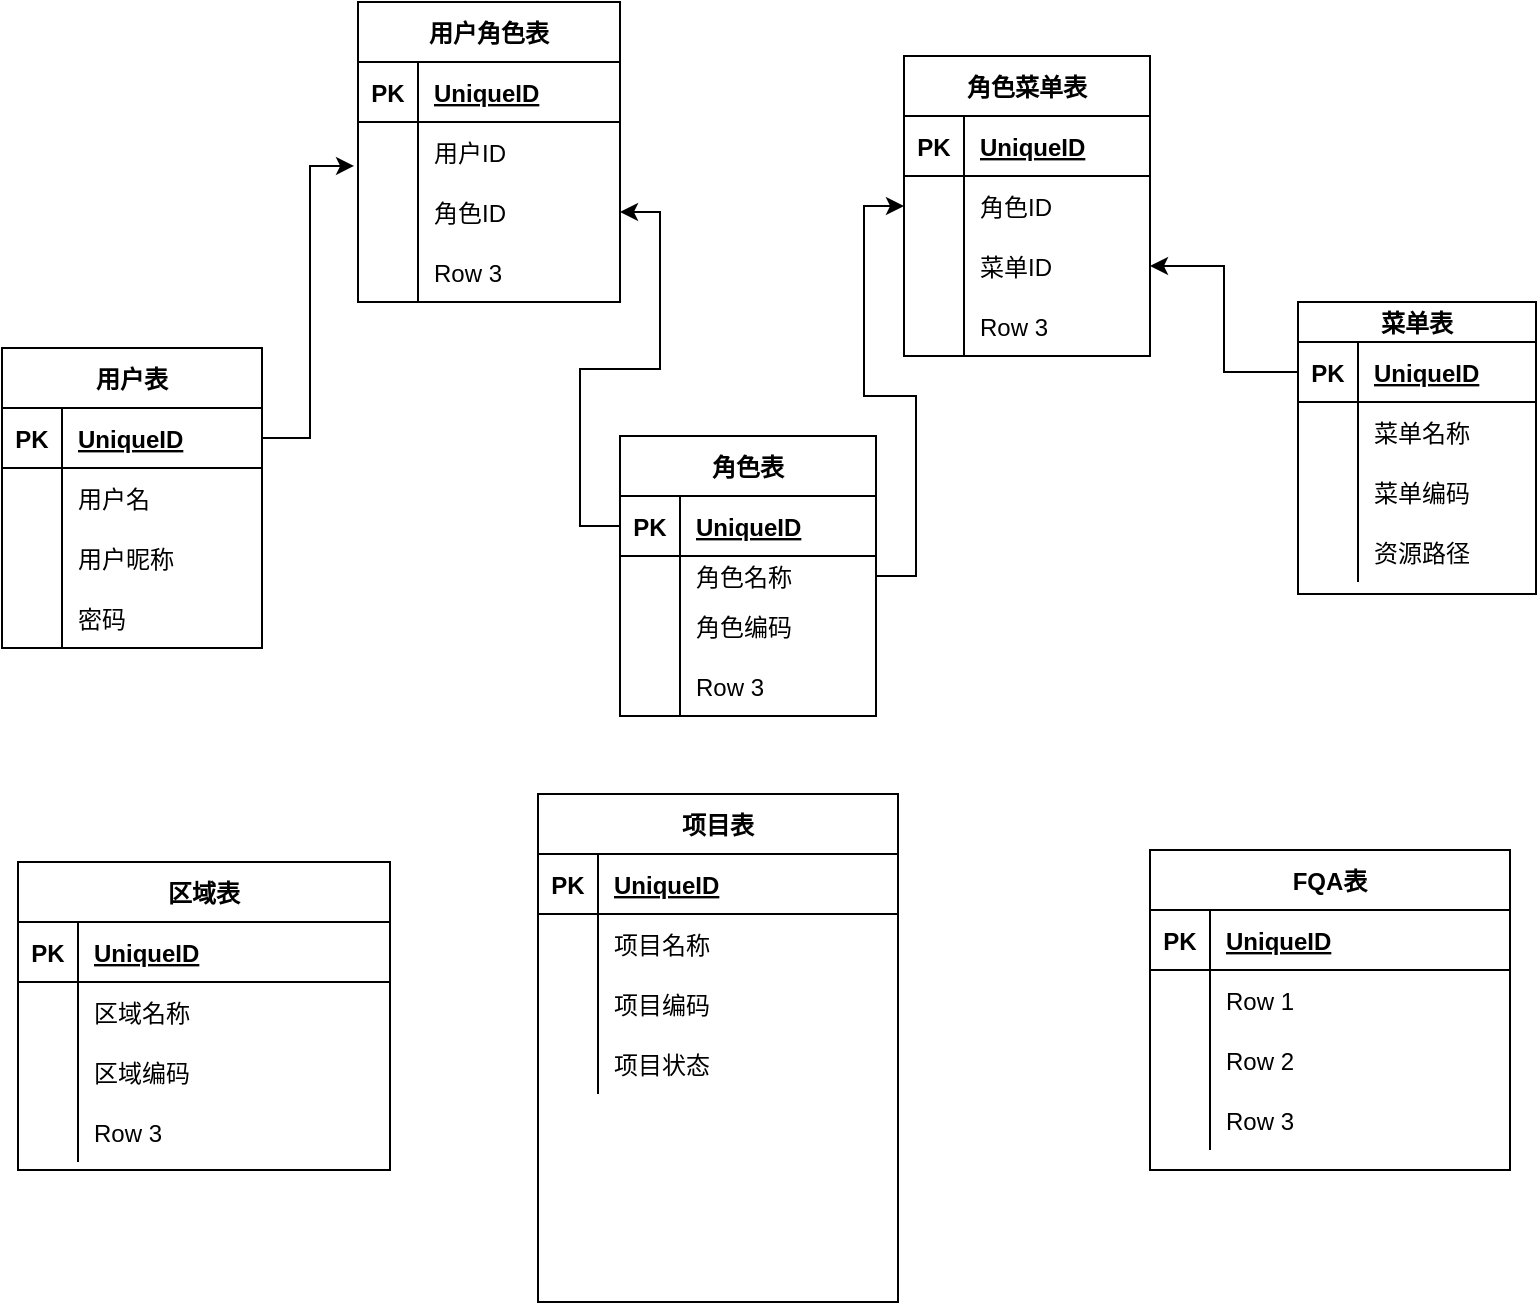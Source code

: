 <mxfile version="20.3.6" type="github">
  <diagram id="muTHEdJeEeEZlj3Ejdtf" name="NEG协同办公系统数模">
    <mxGraphModel dx="1422" dy="762" grid="0" gridSize="10" guides="1" tooltips="1" connect="1" arrows="1" fold="1" page="1" pageScale="1" pageWidth="827" pageHeight="1169" math="0" shadow="0">
      <root>
        <mxCell id="0" />
        <mxCell id="1" parent="0" />
        <mxCell id="1t16tO3uuqF2KSlk5Fm9-1" value="用户表" style="shape=table;startSize=30;container=1;collapsible=1;childLayout=tableLayout;fixedRows=1;rowLines=0;fontStyle=1;align=center;resizeLast=1;" parent="1" vertex="1">
          <mxGeometry x="43" y="195" width="130" height="150" as="geometry" />
        </mxCell>
        <mxCell id="1t16tO3uuqF2KSlk5Fm9-2" value="" style="shape=tableRow;horizontal=0;startSize=0;swimlaneHead=0;swimlaneBody=0;fillColor=none;collapsible=0;dropTarget=0;points=[[0,0.5],[1,0.5]];portConstraint=eastwest;top=0;left=0;right=0;bottom=1;" parent="1t16tO3uuqF2KSlk5Fm9-1" vertex="1">
          <mxGeometry y="30" width="130" height="30" as="geometry" />
        </mxCell>
        <mxCell id="1t16tO3uuqF2KSlk5Fm9-3" value="PK" style="shape=partialRectangle;connectable=0;fillColor=none;top=0;left=0;bottom=0;right=0;fontStyle=1;overflow=hidden;" parent="1t16tO3uuqF2KSlk5Fm9-2" vertex="1">
          <mxGeometry width="30" height="30" as="geometry">
            <mxRectangle width="30" height="30" as="alternateBounds" />
          </mxGeometry>
        </mxCell>
        <mxCell id="1t16tO3uuqF2KSlk5Fm9-4" value="UniqueID" style="shape=partialRectangle;connectable=0;fillColor=none;top=0;left=0;bottom=0;right=0;align=left;spacingLeft=6;fontStyle=5;overflow=hidden;" parent="1t16tO3uuqF2KSlk5Fm9-2" vertex="1">
          <mxGeometry x="30" width="100" height="30" as="geometry">
            <mxRectangle width="100" height="30" as="alternateBounds" />
          </mxGeometry>
        </mxCell>
        <mxCell id="1t16tO3uuqF2KSlk5Fm9-5" value="" style="shape=tableRow;horizontal=0;startSize=0;swimlaneHead=0;swimlaneBody=0;fillColor=none;collapsible=0;dropTarget=0;points=[[0,0.5],[1,0.5]];portConstraint=eastwest;top=0;left=0;right=0;bottom=0;" parent="1t16tO3uuqF2KSlk5Fm9-1" vertex="1">
          <mxGeometry y="60" width="130" height="30" as="geometry" />
        </mxCell>
        <mxCell id="1t16tO3uuqF2KSlk5Fm9-6" value="" style="shape=partialRectangle;connectable=0;fillColor=none;top=0;left=0;bottom=0;right=0;editable=1;overflow=hidden;" parent="1t16tO3uuqF2KSlk5Fm9-5" vertex="1">
          <mxGeometry width="30" height="30" as="geometry">
            <mxRectangle width="30" height="30" as="alternateBounds" />
          </mxGeometry>
        </mxCell>
        <mxCell id="1t16tO3uuqF2KSlk5Fm9-7" value="用户名" style="shape=partialRectangle;connectable=0;fillColor=none;top=0;left=0;bottom=0;right=0;align=left;spacingLeft=6;overflow=hidden;" parent="1t16tO3uuqF2KSlk5Fm9-5" vertex="1">
          <mxGeometry x="30" width="100" height="30" as="geometry">
            <mxRectangle width="100" height="30" as="alternateBounds" />
          </mxGeometry>
        </mxCell>
        <mxCell id="1t16tO3uuqF2KSlk5Fm9-8" value="" style="shape=tableRow;horizontal=0;startSize=0;swimlaneHead=0;swimlaneBody=0;fillColor=none;collapsible=0;dropTarget=0;points=[[0,0.5],[1,0.5]];portConstraint=eastwest;top=0;left=0;right=0;bottom=0;" parent="1t16tO3uuqF2KSlk5Fm9-1" vertex="1">
          <mxGeometry y="90" width="130" height="30" as="geometry" />
        </mxCell>
        <mxCell id="1t16tO3uuqF2KSlk5Fm9-9" value="" style="shape=partialRectangle;connectable=0;fillColor=none;top=0;left=0;bottom=0;right=0;editable=1;overflow=hidden;" parent="1t16tO3uuqF2KSlk5Fm9-8" vertex="1">
          <mxGeometry width="30" height="30" as="geometry">
            <mxRectangle width="30" height="30" as="alternateBounds" />
          </mxGeometry>
        </mxCell>
        <mxCell id="1t16tO3uuqF2KSlk5Fm9-10" value="用户昵称" style="shape=partialRectangle;connectable=0;fillColor=none;top=0;left=0;bottom=0;right=0;align=left;spacingLeft=6;overflow=hidden;" parent="1t16tO3uuqF2KSlk5Fm9-8" vertex="1">
          <mxGeometry x="30" width="100" height="30" as="geometry">
            <mxRectangle width="100" height="30" as="alternateBounds" />
          </mxGeometry>
        </mxCell>
        <mxCell id="1t16tO3uuqF2KSlk5Fm9-11" value="" style="shape=tableRow;horizontal=0;startSize=0;swimlaneHead=0;swimlaneBody=0;fillColor=none;collapsible=0;dropTarget=0;points=[[0,0.5],[1,0.5]];portConstraint=eastwest;top=0;left=0;right=0;bottom=0;" parent="1t16tO3uuqF2KSlk5Fm9-1" vertex="1">
          <mxGeometry y="120" width="130" height="30" as="geometry" />
        </mxCell>
        <mxCell id="1t16tO3uuqF2KSlk5Fm9-12" value="" style="shape=partialRectangle;connectable=0;fillColor=none;top=0;left=0;bottom=0;right=0;editable=1;overflow=hidden;" parent="1t16tO3uuqF2KSlk5Fm9-11" vertex="1">
          <mxGeometry width="30" height="30" as="geometry">
            <mxRectangle width="30" height="30" as="alternateBounds" />
          </mxGeometry>
        </mxCell>
        <mxCell id="1t16tO3uuqF2KSlk5Fm9-13" value="密码" style="shape=partialRectangle;connectable=0;fillColor=none;top=0;left=0;bottom=0;right=0;align=left;spacingLeft=6;overflow=hidden;" parent="1t16tO3uuqF2KSlk5Fm9-11" vertex="1">
          <mxGeometry x="30" width="100" height="30" as="geometry">
            <mxRectangle width="100" height="30" as="alternateBounds" />
          </mxGeometry>
        </mxCell>
        <mxCell id="1t16tO3uuqF2KSlk5Fm9-14" value="角色表" style="shape=table;startSize=30;container=1;collapsible=1;childLayout=tableLayout;fixedRows=1;rowLines=0;fontStyle=1;align=center;resizeLast=1;" parent="1" vertex="1">
          <mxGeometry x="352" y="239" width="128" height="140" as="geometry" />
        </mxCell>
        <mxCell id="1t16tO3uuqF2KSlk5Fm9-15" value="" style="shape=tableRow;horizontal=0;startSize=0;swimlaneHead=0;swimlaneBody=0;fillColor=none;collapsible=0;dropTarget=0;points=[[0,0.5],[1,0.5]];portConstraint=eastwest;top=0;left=0;right=0;bottom=1;" parent="1t16tO3uuqF2KSlk5Fm9-14" vertex="1">
          <mxGeometry y="30" width="128" height="30" as="geometry" />
        </mxCell>
        <mxCell id="1t16tO3uuqF2KSlk5Fm9-16" value="PK" style="shape=partialRectangle;connectable=0;fillColor=none;top=0;left=0;bottom=0;right=0;fontStyle=1;overflow=hidden;" parent="1t16tO3uuqF2KSlk5Fm9-15" vertex="1">
          <mxGeometry width="30" height="30" as="geometry">
            <mxRectangle width="30" height="30" as="alternateBounds" />
          </mxGeometry>
        </mxCell>
        <mxCell id="1t16tO3uuqF2KSlk5Fm9-17" value="UniqueID" style="shape=partialRectangle;connectable=0;fillColor=none;top=0;left=0;bottom=0;right=0;align=left;spacingLeft=6;fontStyle=5;overflow=hidden;" parent="1t16tO3uuqF2KSlk5Fm9-15" vertex="1">
          <mxGeometry x="30" width="98" height="30" as="geometry">
            <mxRectangle width="98" height="30" as="alternateBounds" />
          </mxGeometry>
        </mxCell>
        <mxCell id="1t16tO3uuqF2KSlk5Fm9-18" value="" style="shape=tableRow;horizontal=0;startSize=0;swimlaneHead=0;swimlaneBody=0;fillColor=none;collapsible=0;dropTarget=0;points=[[0,0.5],[1,0.5]];portConstraint=eastwest;top=0;left=0;right=0;bottom=0;" parent="1t16tO3uuqF2KSlk5Fm9-14" vertex="1">
          <mxGeometry y="60" width="128" height="20" as="geometry" />
        </mxCell>
        <mxCell id="1t16tO3uuqF2KSlk5Fm9-19" value="" style="shape=partialRectangle;connectable=0;fillColor=none;top=0;left=0;bottom=0;right=0;editable=1;overflow=hidden;" parent="1t16tO3uuqF2KSlk5Fm9-18" vertex="1">
          <mxGeometry width="30" height="20" as="geometry">
            <mxRectangle width="30" height="20" as="alternateBounds" />
          </mxGeometry>
        </mxCell>
        <mxCell id="1t16tO3uuqF2KSlk5Fm9-20" value="角色名称" style="shape=partialRectangle;connectable=0;fillColor=none;top=0;left=0;bottom=0;right=0;align=left;spacingLeft=6;overflow=hidden;" parent="1t16tO3uuqF2KSlk5Fm9-18" vertex="1">
          <mxGeometry x="30" width="98" height="20" as="geometry">
            <mxRectangle width="98" height="20" as="alternateBounds" />
          </mxGeometry>
        </mxCell>
        <mxCell id="1t16tO3uuqF2KSlk5Fm9-21" value="" style="shape=tableRow;horizontal=0;startSize=0;swimlaneHead=0;swimlaneBody=0;fillColor=none;collapsible=0;dropTarget=0;points=[[0,0.5],[1,0.5]];portConstraint=eastwest;top=0;left=0;right=0;bottom=0;" parent="1t16tO3uuqF2KSlk5Fm9-14" vertex="1">
          <mxGeometry y="80" width="128" height="30" as="geometry" />
        </mxCell>
        <mxCell id="1t16tO3uuqF2KSlk5Fm9-22" value="" style="shape=partialRectangle;connectable=0;fillColor=none;top=0;left=0;bottom=0;right=0;editable=1;overflow=hidden;" parent="1t16tO3uuqF2KSlk5Fm9-21" vertex="1">
          <mxGeometry width="30" height="30" as="geometry">
            <mxRectangle width="30" height="30" as="alternateBounds" />
          </mxGeometry>
        </mxCell>
        <mxCell id="1t16tO3uuqF2KSlk5Fm9-23" value="角色编码" style="shape=partialRectangle;connectable=0;fillColor=none;top=0;left=0;bottom=0;right=0;align=left;spacingLeft=6;overflow=hidden;" parent="1t16tO3uuqF2KSlk5Fm9-21" vertex="1">
          <mxGeometry x="30" width="98" height="30" as="geometry">
            <mxRectangle width="98" height="30" as="alternateBounds" />
          </mxGeometry>
        </mxCell>
        <mxCell id="1t16tO3uuqF2KSlk5Fm9-24" value="" style="shape=tableRow;horizontal=0;startSize=0;swimlaneHead=0;swimlaneBody=0;fillColor=none;collapsible=0;dropTarget=0;points=[[0,0.5],[1,0.5]];portConstraint=eastwest;top=0;left=0;right=0;bottom=0;" parent="1t16tO3uuqF2KSlk5Fm9-14" vertex="1">
          <mxGeometry y="110" width="128" height="30" as="geometry" />
        </mxCell>
        <mxCell id="1t16tO3uuqF2KSlk5Fm9-25" value="" style="shape=partialRectangle;connectable=0;fillColor=none;top=0;left=0;bottom=0;right=0;editable=1;overflow=hidden;" parent="1t16tO3uuqF2KSlk5Fm9-24" vertex="1">
          <mxGeometry width="30" height="30" as="geometry">
            <mxRectangle width="30" height="30" as="alternateBounds" />
          </mxGeometry>
        </mxCell>
        <mxCell id="1t16tO3uuqF2KSlk5Fm9-26" value="Row 3" style="shape=partialRectangle;connectable=0;fillColor=none;top=0;left=0;bottom=0;right=0;align=left;spacingLeft=6;overflow=hidden;" parent="1t16tO3uuqF2KSlk5Fm9-24" vertex="1">
          <mxGeometry x="30" width="98" height="30" as="geometry">
            <mxRectangle width="98" height="30" as="alternateBounds" />
          </mxGeometry>
        </mxCell>
        <mxCell id="1t16tO3uuqF2KSlk5Fm9-27" value="菜单表" style="shape=table;startSize=20;container=1;collapsible=1;childLayout=tableLayout;fixedRows=1;rowLines=0;fontStyle=1;align=center;resizeLast=1;" parent="1" vertex="1">
          <mxGeometry x="691" y="172" width="119" height="146" as="geometry" />
        </mxCell>
        <mxCell id="1t16tO3uuqF2KSlk5Fm9-28" value="" style="shape=tableRow;horizontal=0;startSize=0;swimlaneHead=0;swimlaneBody=0;fillColor=none;collapsible=0;dropTarget=0;points=[[0,0.5],[1,0.5]];portConstraint=eastwest;top=0;left=0;right=0;bottom=1;" parent="1t16tO3uuqF2KSlk5Fm9-27" vertex="1">
          <mxGeometry y="20" width="119" height="30" as="geometry" />
        </mxCell>
        <mxCell id="1t16tO3uuqF2KSlk5Fm9-29" value="PK" style="shape=partialRectangle;connectable=0;fillColor=none;top=0;left=0;bottom=0;right=0;fontStyle=1;overflow=hidden;" parent="1t16tO3uuqF2KSlk5Fm9-28" vertex="1">
          <mxGeometry width="30" height="30" as="geometry">
            <mxRectangle width="30" height="30" as="alternateBounds" />
          </mxGeometry>
        </mxCell>
        <mxCell id="1t16tO3uuqF2KSlk5Fm9-30" value="UniqueID" style="shape=partialRectangle;connectable=0;fillColor=none;top=0;left=0;bottom=0;right=0;align=left;spacingLeft=6;fontStyle=5;overflow=hidden;" parent="1t16tO3uuqF2KSlk5Fm9-28" vertex="1">
          <mxGeometry x="30" width="89" height="30" as="geometry">
            <mxRectangle width="89" height="30" as="alternateBounds" />
          </mxGeometry>
        </mxCell>
        <mxCell id="1t16tO3uuqF2KSlk5Fm9-31" value="" style="shape=tableRow;horizontal=0;startSize=0;swimlaneHead=0;swimlaneBody=0;fillColor=none;collapsible=0;dropTarget=0;points=[[0,0.5],[1,0.5]];portConstraint=eastwest;top=0;left=0;right=0;bottom=0;" parent="1t16tO3uuqF2KSlk5Fm9-27" vertex="1">
          <mxGeometry y="50" width="119" height="30" as="geometry" />
        </mxCell>
        <mxCell id="1t16tO3uuqF2KSlk5Fm9-32" value="" style="shape=partialRectangle;connectable=0;fillColor=none;top=0;left=0;bottom=0;right=0;editable=1;overflow=hidden;" parent="1t16tO3uuqF2KSlk5Fm9-31" vertex="1">
          <mxGeometry width="30" height="30" as="geometry">
            <mxRectangle width="30" height="30" as="alternateBounds" />
          </mxGeometry>
        </mxCell>
        <mxCell id="1t16tO3uuqF2KSlk5Fm9-33" value="菜单名称" style="shape=partialRectangle;connectable=0;fillColor=none;top=0;left=0;bottom=0;right=0;align=left;spacingLeft=6;overflow=hidden;" parent="1t16tO3uuqF2KSlk5Fm9-31" vertex="1">
          <mxGeometry x="30" width="89" height="30" as="geometry">
            <mxRectangle width="89" height="30" as="alternateBounds" />
          </mxGeometry>
        </mxCell>
        <mxCell id="1t16tO3uuqF2KSlk5Fm9-34" value="" style="shape=tableRow;horizontal=0;startSize=0;swimlaneHead=0;swimlaneBody=0;fillColor=none;collapsible=0;dropTarget=0;points=[[0,0.5],[1,0.5]];portConstraint=eastwest;top=0;left=0;right=0;bottom=0;" parent="1t16tO3uuqF2KSlk5Fm9-27" vertex="1">
          <mxGeometry y="80" width="119" height="30" as="geometry" />
        </mxCell>
        <mxCell id="1t16tO3uuqF2KSlk5Fm9-35" value="" style="shape=partialRectangle;connectable=0;fillColor=none;top=0;left=0;bottom=0;right=0;editable=1;overflow=hidden;" parent="1t16tO3uuqF2KSlk5Fm9-34" vertex="1">
          <mxGeometry width="30" height="30" as="geometry">
            <mxRectangle width="30" height="30" as="alternateBounds" />
          </mxGeometry>
        </mxCell>
        <mxCell id="1t16tO3uuqF2KSlk5Fm9-36" value="菜单编码" style="shape=partialRectangle;connectable=0;fillColor=none;top=0;left=0;bottom=0;right=0;align=left;spacingLeft=6;overflow=hidden;" parent="1t16tO3uuqF2KSlk5Fm9-34" vertex="1">
          <mxGeometry x="30" width="89" height="30" as="geometry">
            <mxRectangle width="89" height="30" as="alternateBounds" />
          </mxGeometry>
        </mxCell>
        <mxCell id="1t16tO3uuqF2KSlk5Fm9-37" value="" style="shape=tableRow;horizontal=0;startSize=0;swimlaneHead=0;swimlaneBody=0;fillColor=none;collapsible=0;dropTarget=0;points=[[0,0.5],[1,0.5]];portConstraint=eastwest;top=0;left=0;right=0;bottom=0;" parent="1t16tO3uuqF2KSlk5Fm9-27" vertex="1">
          <mxGeometry y="110" width="119" height="30" as="geometry" />
        </mxCell>
        <mxCell id="1t16tO3uuqF2KSlk5Fm9-38" value="" style="shape=partialRectangle;connectable=0;fillColor=none;top=0;left=0;bottom=0;right=0;editable=1;overflow=hidden;" parent="1t16tO3uuqF2KSlk5Fm9-37" vertex="1">
          <mxGeometry width="30" height="30" as="geometry">
            <mxRectangle width="30" height="30" as="alternateBounds" />
          </mxGeometry>
        </mxCell>
        <mxCell id="1t16tO3uuqF2KSlk5Fm9-39" value="资源路径" style="shape=partialRectangle;connectable=0;fillColor=none;top=0;left=0;bottom=0;right=0;align=left;spacingLeft=6;overflow=hidden;" parent="1t16tO3uuqF2KSlk5Fm9-37" vertex="1">
          <mxGeometry x="30" width="89" height="30" as="geometry">
            <mxRectangle width="89" height="30" as="alternateBounds" />
          </mxGeometry>
        </mxCell>
        <mxCell id="1t16tO3uuqF2KSlk5Fm9-40" value="用户角色表" style="shape=table;startSize=30;container=1;collapsible=1;childLayout=tableLayout;fixedRows=1;rowLines=0;fontStyle=1;align=center;resizeLast=1;" parent="1" vertex="1">
          <mxGeometry x="221" y="22" width="131" height="150" as="geometry" />
        </mxCell>
        <mxCell id="1t16tO3uuqF2KSlk5Fm9-41" value="" style="shape=tableRow;horizontal=0;startSize=0;swimlaneHead=0;swimlaneBody=0;fillColor=none;collapsible=0;dropTarget=0;points=[[0,0.5],[1,0.5]];portConstraint=eastwest;top=0;left=0;right=0;bottom=1;" parent="1t16tO3uuqF2KSlk5Fm9-40" vertex="1">
          <mxGeometry y="30" width="131" height="30" as="geometry" />
        </mxCell>
        <mxCell id="1t16tO3uuqF2KSlk5Fm9-42" value="PK" style="shape=partialRectangle;connectable=0;fillColor=none;top=0;left=0;bottom=0;right=0;fontStyle=1;overflow=hidden;" parent="1t16tO3uuqF2KSlk5Fm9-41" vertex="1">
          <mxGeometry width="30" height="30" as="geometry">
            <mxRectangle width="30" height="30" as="alternateBounds" />
          </mxGeometry>
        </mxCell>
        <mxCell id="1t16tO3uuqF2KSlk5Fm9-43" value="UniqueID" style="shape=partialRectangle;connectable=0;fillColor=none;top=0;left=0;bottom=0;right=0;align=left;spacingLeft=6;fontStyle=5;overflow=hidden;" parent="1t16tO3uuqF2KSlk5Fm9-41" vertex="1">
          <mxGeometry x="30" width="101" height="30" as="geometry">
            <mxRectangle width="101" height="30" as="alternateBounds" />
          </mxGeometry>
        </mxCell>
        <mxCell id="1t16tO3uuqF2KSlk5Fm9-44" value="" style="shape=tableRow;horizontal=0;startSize=0;swimlaneHead=0;swimlaneBody=0;fillColor=none;collapsible=0;dropTarget=0;points=[[0,0.5],[1,0.5]];portConstraint=eastwest;top=0;left=0;right=0;bottom=0;" parent="1t16tO3uuqF2KSlk5Fm9-40" vertex="1">
          <mxGeometry y="60" width="131" height="30" as="geometry" />
        </mxCell>
        <mxCell id="1t16tO3uuqF2KSlk5Fm9-45" value="" style="shape=partialRectangle;connectable=0;fillColor=none;top=0;left=0;bottom=0;right=0;editable=1;overflow=hidden;" parent="1t16tO3uuqF2KSlk5Fm9-44" vertex="1">
          <mxGeometry width="30" height="30" as="geometry">
            <mxRectangle width="30" height="30" as="alternateBounds" />
          </mxGeometry>
        </mxCell>
        <mxCell id="1t16tO3uuqF2KSlk5Fm9-46" value="用户ID" style="shape=partialRectangle;connectable=0;fillColor=none;top=0;left=0;bottom=0;right=0;align=left;spacingLeft=6;overflow=hidden;" parent="1t16tO3uuqF2KSlk5Fm9-44" vertex="1">
          <mxGeometry x="30" width="101" height="30" as="geometry">
            <mxRectangle width="101" height="30" as="alternateBounds" />
          </mxGeometry>
        </mxCell>
        <mxCell id="1t16tO3uuqF2KSlk5Fm9-47" value="" style="shape=tableRow;horizontal=0;startSize=0;swimlaneHead=0;swimlaneBody=0;fillColor=none;collapsible=0;dropTarget=0;points=[[0,0.5],[1,0.5]];portConstraint=eastwest;top=0;left=0;right=0;bottom=0;" parent="1t16tO3uuqF2KSlk5Fm9-40" vertex="1">
          <mxGeometry y="90" width="131" height="30" as="geometry" />
        </mxCell>
        <mxCell id="1t16tO3uuqF2KSlk5Fm9-48" value="" style="shape=partialRectangle;connectable=0;fillColor=none;top=0;left=0;bottom=0;right=0;editable=1;overflow=hidden;" parent="1t16tO3uuqF2KSlk5Fm9-47" vertex="1">
          <mxGeometry width="30" height="30" as="geometry">
            <mxRectangle width="30" height="30" as="alternateBounds" />
          </mxGeometry>
        </mxCell>
        <mxCell id="1t16tO3uuqF2KSlk5Fm9-49" value="角色ID" style="shape=partialRectangle;connectable=0;fillColor=none;top=0;left=0;bottom=0;right=0;align=left;spacingLeft=6;overflow=hidden;" parent="1t16tO3uuqF2KSlk5Fm9-47" vertex="1">
          <mxGeometry x="30" width="101" height="30" as="geometry">
            <mxRectangle width="101" height="30" as="alternateBounds" />
          </mxGeometry>
        </mxCell>
        <mxCell id="1t16tO3uuqF2KSlk5Fm9-50" value="" style="shape=tableRow;horizontal=0;startSize=0;swimlaneHead=0;swimlaneBody=0;fillColor=none;collapsible=0;dropTarget=0;points=[[0,0.5],[1,0.5]];portConstraint=eastwest;top=0;left=0;right=0;bottom=0;" parent="1t16tO3uuqF2KSlk5Fm9-40" vertex="1">
          <mxGeometry y="120" width="131" height="30" as="geometry" />
        </mxCell>
        <mxCell id="1t16tO3uuqF2KSlk5Fm9-51" value="" style="shape=partialRectangle;connectable=0;fillColor=none;top=0;left=0;bottom=0;right=0;editable=1;overflow=hidden;" parent="1t16tO3uuqF2KSlk5Fm9-50" vertex="1">
          <mxGeometry width="30" height="30" as="geometry">
            <mxRectangle width="30" height="30" as="alternateBounds" />
          </mxGeometry>
        </mxCell>
        <mxCell id="1t16tO3uuqF2KSlk5Fm9-52" value="Row 3" style="shape=partialRectangle;connectable=0;fillColor=none;top=0;left=0;bottom=0;right=0;align=left;spacingLeft=6;overflow=hidden;" parent="1t16tO3uuqF2KSlk5Fm9-50" vertex="1">
          <mxGeometry x="30" width="101" height="30" as="geometry">
            <mxRectangle width="101" height="30" as="alternateBounds" />
          </mxGeometry>
        </mxCell>
        <mxCell id="1t16tO3uuqF2KSlk5Fm9-53" value="角色菜单表" style="shape=table;startSize=30;container=1;collapsible=1;childLayout=tableLayout;fixedRows=1;rowLines=0;fontStyle=1;align=center;resizeLast=1;" parent="1" vertex="1">
          <mxGeometry x="494" y="49" width="123" height="150" as="geometry" />
        </mxCell>
        <mxCell id="1t16tO3uuqF2KSlk5Fm9-54" value="" style="shape=tableRow;horizontal=0;startSize=0;swimlaneHead=0;swimlaneBody=0;fillColor=none;collapsible=0;dropTarget=0;points=[[0,0.5],[1,0.5]];portConstraint=eastwest;top=0;left=0;right=0;bottom=1;" parent="1t16tO3uuqF2KSlk5Fm9-53" vertex="1">
          <mxGeometry y="30" width="123" height="30" as="geometry" />
        </mxCell>
        <mxCell id="1t16tO3uuqF2KSlk5Fm9-55" value="PK" style="shape=partialRectangle;connectable=0;fillColor=none;top=0;left=0;bottom=0;right=0;fontStyle=1;overflow=hidden;" parent="1t16tO3uuqF2KSlk5Fm9-54" vertex="1">
          <mxGeometry width="30" height="30" as="geometry">
            <mxRectangle width="30" height="30" as="alternateBounds" />
          </mxGeometry>
        </mxCell>
        <mxCell id="1t16tO3uuqF2KSlk5Fm9-56" value="UniqueID" style="shape=partialRectangle;connectable=0;fillColor=none;top=0;left=0;bottom=0;right=0;align=left;spacingLeft=6;fontStyle=5;overflow=hidden;" parent="1t16tO3uuqF2KSlk5Fm9-54" vertex="1">
          <mxGeometry x="30" width="93" height="30" as="geometry">
            <mxRectangle width="93" height="30" as="alternateBounds" />
          </mxGeometry>
        </mxCell>
        <mxCell id="1t16tO3uuqF2KSlk5Fm9-57" value="" style="shape=tableRow;horizontal=0;startSize=0;swimlaneHead=0;swimlaneBody=0;fillColor=none;collapsible=0;dropTarget=0;points=[[0,0.5],[1,0.5]];portConstraint=eastwest;top=0;left=0;right=0;bottom=0;" parent="1t16tO3uuqF2KSlk5Fm9-53" vertex="1">
          <mxGeometry y="60" width="123" height="30" as="geometry" />
        </mxCell>
        <mxCell id="1t16tO3uuqF2KSlk5Fm9-58" value="" style="shape=partialRectangle;connectable=0;fillColor=none;top=0;left=0;bottom=0;right=0;editable=1;overflow=hidden;" parent="1t16tO3uuqF2KSlk5Fm9-57" vertex="1">
          <mxGeometry width="30" height="30" as="geometry">
            <mxRectangle width="30" height="30" as="alternateBounds" />
          </mxGeometry>
        </mxCell>
        <mxCell id="1t16tO3uuqF2KSlk5Fm9-59" value="角色ID" style="shape=partialRectangle;connectable=0;fillColor=none;top=0;left=0;bottom=0;right=0;align=left;spacingLeft=6;overflow=hidden;" parent="1t16tO3uuqF2KSlk5Fm9-57" vertex="1">
          <mxGeometry x="30" width="93" height="30" as="geometry">
            <mxRectangle width="93" height="30" as="alternateBounds" />
          </mxGeometry>
        </mxCell>
        <mxCell id="1t16tO3uuqF2KSlk5Fm9-60" value="" style="shape=tableRow;horizontal=0;startSize=0;swimlaneHead=0;swimlaneBody=0;fillColor=none;collapsible=0;dropTarget=0;points=[[0,0.5],[1,0.5]];portConstraint=eastwest;top=0;left=0;right=0;bottom=0;" parent="1t16tO3uuqF2KSlk5Fm9-53" vertex="1">
          <mxGeometry y="90" width="123" height="30" as="geometry" />
        </mxCell>
        <mxCell id="1t16tO3uuqF2KSlk5Fm9-61" value="" style="shape=partialRectangle;connectable=0;fillColor=none;top=0;left=0;bottom=0;right=0;editable=1;overflow=hidden;" parent="1t16tO3uuqF2KSlk5Fm9-60" vertex="1">
          <mxGeometry width="30" height="30" as="geometry">
            <mxRectangle width="30" height="30" as="alternateBounds" />
          </mxGeometry>
        </mxCell>
        <mxCell id="1t16tO3uuqF2KSlk5Fm9-62" value="菜单ID" style="shape=partialRectangle;connectable=0;fillColor=none;top=0;left=0;bottom=0;right=0;align=left;spacingLeft=6;overflow=hidden;" parent="1t16tO3uuqF2KSlk5Fm9-60" vertex="1">
          <mxGeometry x="30" width="93" height="30" as="geometry">
            <mxRectangle width="93" height="30" as="alternateBounds" />
          </mxGeometry>
        </mxCell>
        <mxCell id="1t16tO3uuqF2KSlk5Fm9-63" value="" style="shape=tableRow;horizontal=0;startSize=0;swimlaneHead=0;swimlaneBody=0;fillColor=none;collapsible=0;dropTarget=0;points=[[0,0.5],[1,0.5]];portConstraint=eastwest;top=0;left=0;right=0;bottom=0;" parent="1t16tO3uuqF2KSlk5Fm9-53" vertex="1">
          <mxGeometry y="120" width="123" height="30" as="geometry" />
        </mxCell>
        <mxCell id="1t16tO3uuqF2KSlk5Fm9-64" value="" style="shape=partialRectangle;connectable=0;fillColor=none;top=0;left=0;bottom=0;right=0;editable=1;overflow=hidden;" parent="1t16tO3uuqF2KSlk5Fm9-63" vertex="1">
          <mxGeometry width="30" height="30" as="geometry">
            <mxRectangle width="30" height="30" as="alternateBounds" />
          </mxGeometry>
        </mxCell>
        <mxCell id="1t16tO3uuqF2KSlk5Fm9-65" value="Row 3" style="shape=partialRectangle;connectable=0;fillColor=none;top=0;left=0;bottom=0;right=0;align=left;spacingLeft=6;overflow=hidden;" parent="1t16tO3uuqF2KSlk5Fm9-63" vertex="1">
          <mxGeometry x="30" width="93" height="30" as="geometry">
            <mxRectangle width="93" height="30" as="alternateBounds" />
          </mxGeometry>
        </mxCell>
        <mxCell id="1t16tO3uuqF2KSlk5Fm9-66" style="edgeStyle=orthogonalEdgeStyle;rounded=0;orthogonalLoop=1;jettySize=auto;html=1;entryX=-0.015;entryY=0.733;entryDx=0;entryDy=0;entryPerimeter=0;" parent="1" source="1t16tO3uuqF2KSlk5Fm9-2" target="1t16tO3uuqF2KSlk5Fm9-44" edge="1">
          <mxGeometry relative="1" as="geometry" />
        </mxCell>
        <mxCell id="1t16tO3uuqF2KSlk5Fm9-67" style="edgeStyle=orthogonalEdgeStyle;rounded=0;orthogonalLoop=1;jettySize=auto;html=1;" parent="1" source="1t16tO3uuqF2KSlk5Fm9-15" target="1t16tO3uuqF2KSlk5Fm9-47" edge="1">
          <mxGeometry relative="1" as="geometry" />
        </mxCell>
        <mxCell id="1t16tO3uuqF2KSlk5Fm9-68" style="edgeStyle=orthogonalEdgeStyle;rounded=0;orthogonalLoop=1;jettySize=auto;html=1;entryX=0;entryY=0.5;entryDx=0;entryDy=0;" parent="1" source="1t16tO3uuqF2KSlk5Fm9-18" target="1t16tO3uuqF2KSlk5Fm9-57" edge="1">
          <mxGeometry relative="1" as="geometry" />
        </mxCell>
        <mxCell id="1t16tO3uuqF2KSlk5Fm9-69" style="edgeStyle=orthogonalEdgeStyle;rounded=0;orthogonalLoop=1;jettySize=auto;html=1;entryX=1;entryY=0.5;entryDx=0;entryDy=0;" parent="1" source="1t16tO3uuqF2KSlk5Fm9-28" target="1t16tO3uuqF2KSlk5Fm9-60" edge="1">
          <mxGeometry relative="1" as="geometry" />
        </mxCell>
        <mxCell id="1t16tO3uuqF2KSlk5Fm9-70" value="区域表" style="shape=table;startSize=30;container=1;collapsible=1;childLayout=tableLayout;fixedRows=1;rowLines=0;fontStyle=1;align=center;resizeLast=1;" parent="1" vertex="1">
          <mxGeometry x="51" y="452" width="186" height="154" as="geometry" />
        </mxCell>
        <mxCell id="1t16tO3uuqF2KSlk5Fm9-71" value="" style="shape=tableRow;horizontal=0;startSize=0;swimlaneHead=0;swimlaneBody=0;fillColor=none;collapsible=0;dropTarget=0;points=[[0,0.5],[1,0.5]];portConstraint=eastwest;top=0;left=0;right=0;bottom=1;" parent="1t16tO3uuqF2KSlk5Fm9-70" vertex="1">
          <mxGeometry y="30" width="186" height="30" as="geometry" />
        </mxCell>
        <mxCell id="1t16tO3uuqF2KSlk5Fm9-72" value="PK" style="shape=partialRectangle;connectable=0;fillColor=none;top=0;left=0;bottom=0;right=0;fontStyle=1;overflow=hidden;" parent="1t16tO3uuqF2KSlk5Fm9-71" vertex="1">
          <mxGeometry width="30" height="30" as="geometry">
            <mxRectangle width="30" height="30" as="alternateBounds" />
          </mxGeometry>
        </mxCell>
        <mxCell id="1t16tO3uuqF2KSlk5Fm9-73" value="UniqueID" style="shape=partialRectangle;connectable=0;fillColor=none;top=0;left=0;bottom=0;right=0;align=left;spacingLeft=6;fontStyle=5;overflow=hidden;" parent="1t16tO3uuqF2KSlk5Fm9-71" vertex="1">
          <mxGeometry x="30" width="156" height="30" as="geometry">
            <mxRectangle width="156" height="30" as="alternateBounds" />
          </mxGeometry>
        </mxCell>
        <mxCell id="1t16tO3uuqF2KSlk5Fm9-74" value="" style="shape=tableRow;horizontal=0;startSize=0;swimlaneHead=0;swimlaneBody=0;fillColor=none;collapsible=0;dropTarget=0;points=[[0,0.5],[1,0.5]];portConstraint=eastwest;top=0;left=0;right=0;bottom=0;" parent="1t16tO3uuqF2KSlk5Fm9-70" vertex="1">
          <mxGeometry y="60" width="186" height="30" as="geometry" />
        </mxCell>
        <mxCell id="1t16tO3uuqF2KSlk5Fm9-75" value="" style="shape=partialRectangle;connectable=0;fillColor=none;top=0;left=0;bottom=0;right=0;editable=1;overflow=hidden;" parent="1t16tO3uuqF2KSlk5Fm9-74" vertex="1">
          <mxGeometry width="30" height="30" as="geometry">
            <mxRectangle width="30" height="30" as="alternateBounds" />
          </mxGeometry>
        </mxCell>
        <mxCell id="1t16tO3uuqF2KSlk5Fm9-76" value="区域名称" style="shape=partialRectangle;connectable=0;fillColor=none;top=0;left=0;bottom=0;right=0;align=left;spacingLeft=6;overflow=hidden;" parent="1t16tO3uuqF2KSlk5Fm9-74" vertex="1">
          <mxGeometry x="30" width="156" height="30" as="geometry">
            <mxRectangle width="156" height="30" as="alternateBounds" />
          </mxGeometry>
        </mxCell>
        <mxCell id="1t16tO3uuqF2KSlk5Fm9-77" value="" style="shape=tableRow;horizontal=0;startSize=0;swimlaneHead=0;swimlaneBody=0;fillColor=none;collapsible=0;dropTarget=0;points=[[0,0.5],[1,0.5]];portConstraint=eastwest;top=0;left=0;right=0;bottom=0;" parent="1t16tO3uuqF2KSlk5Fm9-70" vertex="1">
          <mxGeometry y="90" width="186" height="30" as="geometry" />
        </mxCell>
        <mxCell id="1t16tO3uuqF2KSlk5Fm9-78" value="" style="shape=partialRectangle;connectable=0;fillColor=none;top=0;left=0;bottom=0;right=0;editable=1;overflow=hidden;" parent="1t16tO3uuqF2KSlk5Fm9-77" vertex="1">
          <mxGeometry width="30" height="30" as="geometry">
            <mxRectangle width="30" height="30" as="alternateBounds" />
          </mxGeometry>
        </mxCell>
        <mxCell id="1t16tO3uuqF2KSlk5Fm9-79" value="区域编码" style="shape=partialRectangle;connectable=0;fillColor=none;top=0;left=0;bottom=0;right=0;align=left;spacingLeft=6;overflow=hidden;" parent="1t16tO3uuqF2KSlk5Fm9-77" vertex="1">
          <mxGeometry x="30" width="156" height="30" as="geometry">
            <mxRectangle width="156" height="30" as="alternateBounds" />
          </mxGeometry>
        </mxCell>
        <mxCell id="1t16tO3uuqF2KSlk5Fm9-80" value="" style="shape=tableRow;horizontal=0;startSize=0;swimlaneHead=0;swimlaneBody=0;fillColor=none;collapsible=0;dropTarget=0;points=[[0,0.5],[1,0.5]];portConstraint=eastwest;top=0;left=0;right=0;bottom=0;" parent="1t16tO3uuqF2KSlk5Fm9-70" vertex="1">
          <mxGeometry y="120" width="186" height="30" as="geometry" />
        </mxCell>
        <mxCell id="1t16tO3uuqF2KSlk5Fm9-81" value="" style="shape=partialRectangle;connectable=0;fillColor=none;top=0;left=0;bottom=0;right=0;editable=1;overflow=hidden;" parent="1t16tO3uuqF2KSlk5Fm9-80" vertex="1">
          <mxGeometry width="30" height="30" as="geometry">
            <mxRectangle width="30" height="30" as="alternateBounds" />
          </mxGeometry>
        </mxCell>
        <mxCell id="1t16tO3uuqF2KSlk5Fm9-82" value="Row 3" style="shape=partialRectangle;connectable=0;fillColor=none;top=0;left=0;bottom=0;right=0;align=left;spacingLeft=6;overflow=hidden;" parent="1t16tO3uuqF2KSlk5Fm9-80" vertex="1">
          <mxGeometry x="30" width="156" height="30" as="geometry">
            <mxRectangle width="156" height="30" as="alternateBounds" />
          </mxGeometry>
        </mxCell>
        <mxCell id="1t16tO3uuqF2KSlk5Fm9-83" value="FQA表" style="shape=table;startSize=30;container=1;collapsible=1;childLayout=tableLayout;fixedRows=1;rowLines=0;fontStyle=1;align=center;resizeLast=1;" parent="1" vertex="1">
          <mxGeometry x="617" y="446" width="180" height="160" as="geometry" />
        </mxCell>
        <mxCell id="1t16tO3uuqF2KSlk5Fm9-84" value="" style="shape=tableRow;horizontal=0;startSize=0;swimlaneHead=0;swimlaneBody=0;fillColor=none;collapsible=0;dropTarget=0;points=[[0,0.5],[1,0.5]];portConstraint=eastwest;top=0;left=0;right=0;bottom=1;" parent="1t16tO3uuqF2KSlk5Fm9-83" vertex="1">
          <mxGeometry y="30" width="180" height="30" as="geometry" />
        </mxCell>
        <mxCell id="1t16tO3uuqF2KSlk5Fm9-85" value="PK" style="shape=partialRectangle;connectable=0;fillColor=none;top=0;left=0;bottom=0;right=0;fontStyle=1;overflow=hidden;" parent="1t16tO3uuqF2KSlk5Fm9-84" vertex="1">
          <mxGeometry width="30" height="30" as="geometry">
            <mxRectangle width="30" height="30" as="alternateBounds" />
          </mxGeometry>
        </mxCell>
        <mxCell id="1t16tO3uuqF2KSlk5Fm9-86" value="UniqueID" style="shape=partialRectangle;connectable=0;fillColor=none;top=0;left=0;bottom=0;right=0;align=left;spacingLeft=6;fontStyle=5;overflow=hidden;" parent="1t16tO3uuqF2KSlk5Fm9-84" vertex="1">
          <mxGeometry x="30" width="150" height="30" as="geometry">
            <mxRectangle width="150" height="30" as="alternateBounds" />
          </mxGeometry>
        </mxCell>
        <mxCell id="1t16tO3uuqF2KSlk5Fm9-87" value="" style="shape=tableRow;horizontal=0;startSize=0;swimlaneHead=0;swimlaneBody=0;fillColor=none;collapsible=0;dropTarget=0;points=[[0,0.5],[1,0.5]];portConstraint=eastwest;top=0;left=0;right=0;bottom=0;" parent="1t16tO3uuqF2KSlk5Fm9-83" vertex="1">
          <mxGeometry y="60" width="180" height="30" as="geometry" />
        </mxCell>
        <mxCell id="1t16tO3uuqF2KSlk5Fm9-88" value="" style="shape=partialRectangle;connectable=0;fillColor=none;top=0;left=0;bottom=0;right=0;editable=1;overflow=hidden;" parent="1t16tO3uuqF2KSlk5Fm9-87" vertex="1">
          <mxGeometry width="30" height="30" as="geometry">
            <mxRectangle width="30" height="30" as="alternateBounds" />
          </mxGeometry>
        </mxCell>
        <mxCell id="1t16tO3uuqF2KSlk5Fm9-89" value="Row 1" style="shape=partialRectangle;connectable=0;fillColor=none;top=0;left=0;bottom=0;right=0;align=left;spacingLeft=6;overflow=hidden;" parent="1t16tO3uuqF2KSlk5Fm9-87" vertex="1">
          <mxGeometry x="30" width="150" height="30" as="geometry">
            <mxRectangle width="150" height="30" as="alternateBounds" />
          </mxGeometry>
        </mxCell>
        <mxCell id="1t16tO3uuqF2KSlk5Fm9-90" value="" style="shape=tableRow;horizontal=0;startSize=0;swimlaneHead=0;swimlaneBody=0;fillColor=none;collapsible=0;dropTarget=0;points=[[0,0.5],[1,0.5]];portConstraint=eastwest;top=0;left=0;right=0;bottom=0;" parent="1t16tO3uuqF2KSlk5Fm9-83" vertex="1">
          <mxGeometry y="90" width="180" height="30" as="geometry" />
        </mxCell>
        <mxCell id="1t16tO3uuqF2KSlk5Fm9-91" value="" style="shape=partialRectangle;connectable=0;fillColor=none;top=0;left=0;bottom=0;right=0;editable=1;overflow=hidden;" parent="1t16tO3uuqF2KSlk5Fm9-90" vertex="1">
          <mxGeometry width="30" height="30" as="geometry">
            <mxRectangle width="30" height="30" as="alternateBounds" />
          </mxGeometry>
        </mxCell>
        <mxCell id="1t16tO3uuqF2KSlk5Fm9-92" value="Row 2" style="shape=partialRectangle;connectable=0;fillColor=none;top=0;left=0;bottom=0;right=0;align=left;spacingLeft=6;overflow=hidden;" parent="1t16tO3uuqF2KSlk5Fm9-90" vertex="1">
          <mxGeometry x="30" width="150" height="30" as="geometry">
            <mxRectangle width="150" height="30" as="alternateBounds" />
          </mxGeometry>
        </mxCell>
        <mxCell id="1t16tO3uuqF2KSlk5Fm9-93" value="" style="shape=tableRow;horizontal=0;startSize=0;swimlaneHead=0;swimlaneBody=0;fillColor=none;collapsible=0;dropTarget=0;points=[[0,0.5],[1,0.5]];portConstraint=eastwest;top=0;left=0;right=0;bottom=0;" parent="1t16tO3uuqF2KSlk5Fm9-83" vertex="1">
          <mxGeometry y="120" width="180" height="30" as="geometry" />
        </mxCell>
        <mxCell id="1t16tO3uuqF2KSlk5Fm9-94" value="" style="shape=partialRectangle;connectable=0;fillColor=none;top=0;left=0;bottom=0;right=0;editable=1;overflow=hidden;" parent="1t16tO3uuqF2KSlk5Fm9-93" vertex="1">
          <mxGeometry width="30" height="30" as="geometry">
            <mxRectangle width="30" height="30" as="alternateBounds" />
          </mxGeometry>
        </mxCell>
        <mxCell id="1t16tO3uuqF2KSlk5Fm9-95" value="Row 3" style="shape=partialRectangle;connectable=0;fillColor=none;top=0;left=0;bottom=0;right=0;align=left;spacingLeft=6;overflow=hidden;" parent="1t16tO3uuqF2KSlk5Fm9-93" vertex="1">
          <mxGeometry x="30" width="150" height="30" as="geometry">
            <mxRectangle width="150" height="30" as="alternateBounds" />
          </mxGeometry>
        </mxCell>
        <mxCell id="jg-_OHtZCa-JKWeG-Nfy-1" value="项目表" style="shape=table;startSize=30;container=1;collapsible=1;childLayout=tableLayout;fixedRows=1;rowLines=0;fontStyle=1;align=center;resizeLast=1;" vertex="1" parent="1">
          <mxGeometry x="311" y="418" width="180" height="254" as="geometry" />
        </mxCell>
        <mxCell id="jg-_OHtZCa-JKWeG-Nfy-2" value="" style="shape=tableRow;horizontal=0;startSize=0;swimlaneHead=0;swimlaneBody=0;fillColor=none;collapsible=0;dropTarget=0;points=[[0,0.5],[1,0.5]];portConstraint=eastwest;top=0;left=0;right=0;bottom=1;" vertex="1" parent="jg-_OHtZCa-JKWeG-Nfy-1">
          <mxGeometry y="30" width="180" height="30" as="geometry" />
        </mxCell>
        <mxCell id="jg-_OHtZCa-JKWeG-Nfy-3" value="PK" style="shape=partialRectangle;connectable=0;fillColor=none;top=0;left=0;bottom=0;right=0;fontStyle=1;overflow=hidden;" vertex="1" parent="jg-_OHtZCa-JKWeG-Nfy-2">
          <mxGeometry width="30" height="30" as="geometry">
            <mxRectangle width="30" height="30" as="alternateBounds" />
          </mxGeometry>
        </mxCell>
        <mxCell id="jg-_OHtZCa-JKWeG-Nfy-4" value="UniqueID" style="shape=partialRectangle;connectable=0;fillColor=none;top=0;left=0;bottom=0;right=0;align=left;spacingLeft=6;fontStyle=5;overflow=hidden;" vertex="1" parent="jg-_OHtZCa-JKWeG-Nfy-2">
          <mxGeometry x="30" width="150" height="30" as="geometry">
            <mxRectangle width="150" height="30" as="alternateBounds" />
          </mxGeometry>
        </mxCell>
        <mxCell id="jg-_OHtZCa-JKWeG-Nfy-5" value="" style="shape=tableRow;horizontal=0;startSize=0;swimlaneHead=0;swimlaneBody=0;fillColor=none;collapsible=0;dropTarget=0;points=[[0,0.5],[1,0.5]];portConstraint=eastwest;top=0;left=0;right=0;bottom=0;" vertex="1" parent="jg-_OHtZCa-JKWeG-Nfy-1">
          <mxGeometry y="60" width="180" height="30" as="geometry" />
        </mxCell>
        <mxCell id="jg-_OHtZCa-JKWeG-Nfy-6" value="" style="shape=partialRectangle;connectable=0;fillColor=none;top=0;left=0;bottom=0;right=0;editable=1;overflow=hidden;" vertex="1" parent="jg-_OHtZCa-JKWeG-Nfy-5">
          <mxGeometry width="30" height="30" as="geometry">
            <mxRectangle width="30" height="30" as="alternateBounds" />
          </mxGeometry>
        </mxCell>
        <mxCell id="jg-_OHtZCa-JKWeG-Nfy-7" value="项目名称" style="shape=partialRectangle;connectable=0;fillColor=none;top=0;left=0;bottom=0;right=0;align=left;spacingLeft=6;overflow=hidden;" vertex="1" parent="jg-_OHtZCa-JKWeG-Nfy-5">
          <mxGeometry x="30" width="150" height="30" as="geometry">
            <mxRectangle width="150" height="30" as="alternateBounds" />
          </mxGeometry>
        </mxCell>
        <mxCell id="jg-_OHtZCa-JKWeG-Nfy-8" value="" style="shape=tableRow;horizontal=0;startSize=0;swimlaneHead=0;swimlaneBody=0;fillColor=none;collapsible=0;dropTarget=0;points=[[0,0.5],[1,0.5]];portConstraint=eastwest;top=0;left=0;right=0;bottom=0;" vertex="1" parent="jg-_OHtZCa-JKWeG-Nfy-1">
          <mxGeometry y="90" width="180" height="30" as="geometry" />
        </mxCell>
        <mxCell id="jg-_OHtZCa-JKWeG-Nfy-9" value="" style="shape=partialRectangle;connectable=0;fillColor=none;top=0;left=0;bottom=0;right=0;editable=1;overflow=hidden;" vertex="1" parent="jg-_OHtZCa-JKWeG-Nfy-8">
          <mxGeometry width="30" height="30" as="geometry">
            <mxRectangle width="30" height="30" as="alternateBounds" />
          </mxGeometry>
        </mxCell>
        <mxCell id="jg-_OHtZCa-JKWeG-Nfy-10" value="项目编码" style="shape=partialRectangle;connectable=0;fillColor=none;top=0;left=0;bottom=0;right=0;align=left;spacingLeft=6;overflow=hidden;" vertex="1" parent="jg-_OHtZCa-JKWeG-Nfy-8">
          <mxGeometry x="30" width="150" height="30" as="geometry">
            <mxRectangle width="150" height="30" as="alternateBounds" />
          </mxGeometry>
        </mxCell>
        <mxCell id="jg-_OHtZCa-JKWeG-Nfy-11" value="" style="shape=tableRow;horizontal=0;startSize=0;swimlaneHead=0;swimlaneBody=0;fillColor=none;collapsible=0;dropTarget=0;points=[[0,0.5],[1,0.5]];portConstraint=eastwest;top=0;left=0;right=0;bottom=0;" vertex="1" parent="jg-_OHtZCa-JKWeG-Nfy-1">
          <mxGeometry y="120" width="180" height="30" as="geometry" />
        </mxCell>
        <mxCell id="jg-_OHtZCa-JKWeG-Nfy-12" value="" style="shape=partialRectangle;connectable=0;fillColor=none;top=0;left=0;bottom=0;right=0;editable=1;overflow=hidden;" vertex="1" parent="jg-_OHtZCa-JKWeG-Nfy-11">
          <mxGeometry width="30" height="30" as="geometry">
            <mxRectangle width="30" height="30" as="alternateBounds" />
          </mxGeometry>
        </mxCell>
        <mxCell id="jg-_OHtZCa-JKWeG-Nfy-13" value="项目状态" style="shape=partialRectangle;connectable=0;fillColor=none;top=0;left=0;bottom=0;right=0;align=left;spacingLeft=6;overflow=hidden;" vertex="1" parent="jg-_OHtZCa-JKWeG-Nfy-11">
          <mxGeometry x="30" width="150" height="30" as="geometry">
            <mxRectangle width="150" height="30" as="alternateBounds" />
          </mxGeometry>
        </mxCell>
      </root>
    </mxGraphModel>
  </diagram>
</mxfile>
